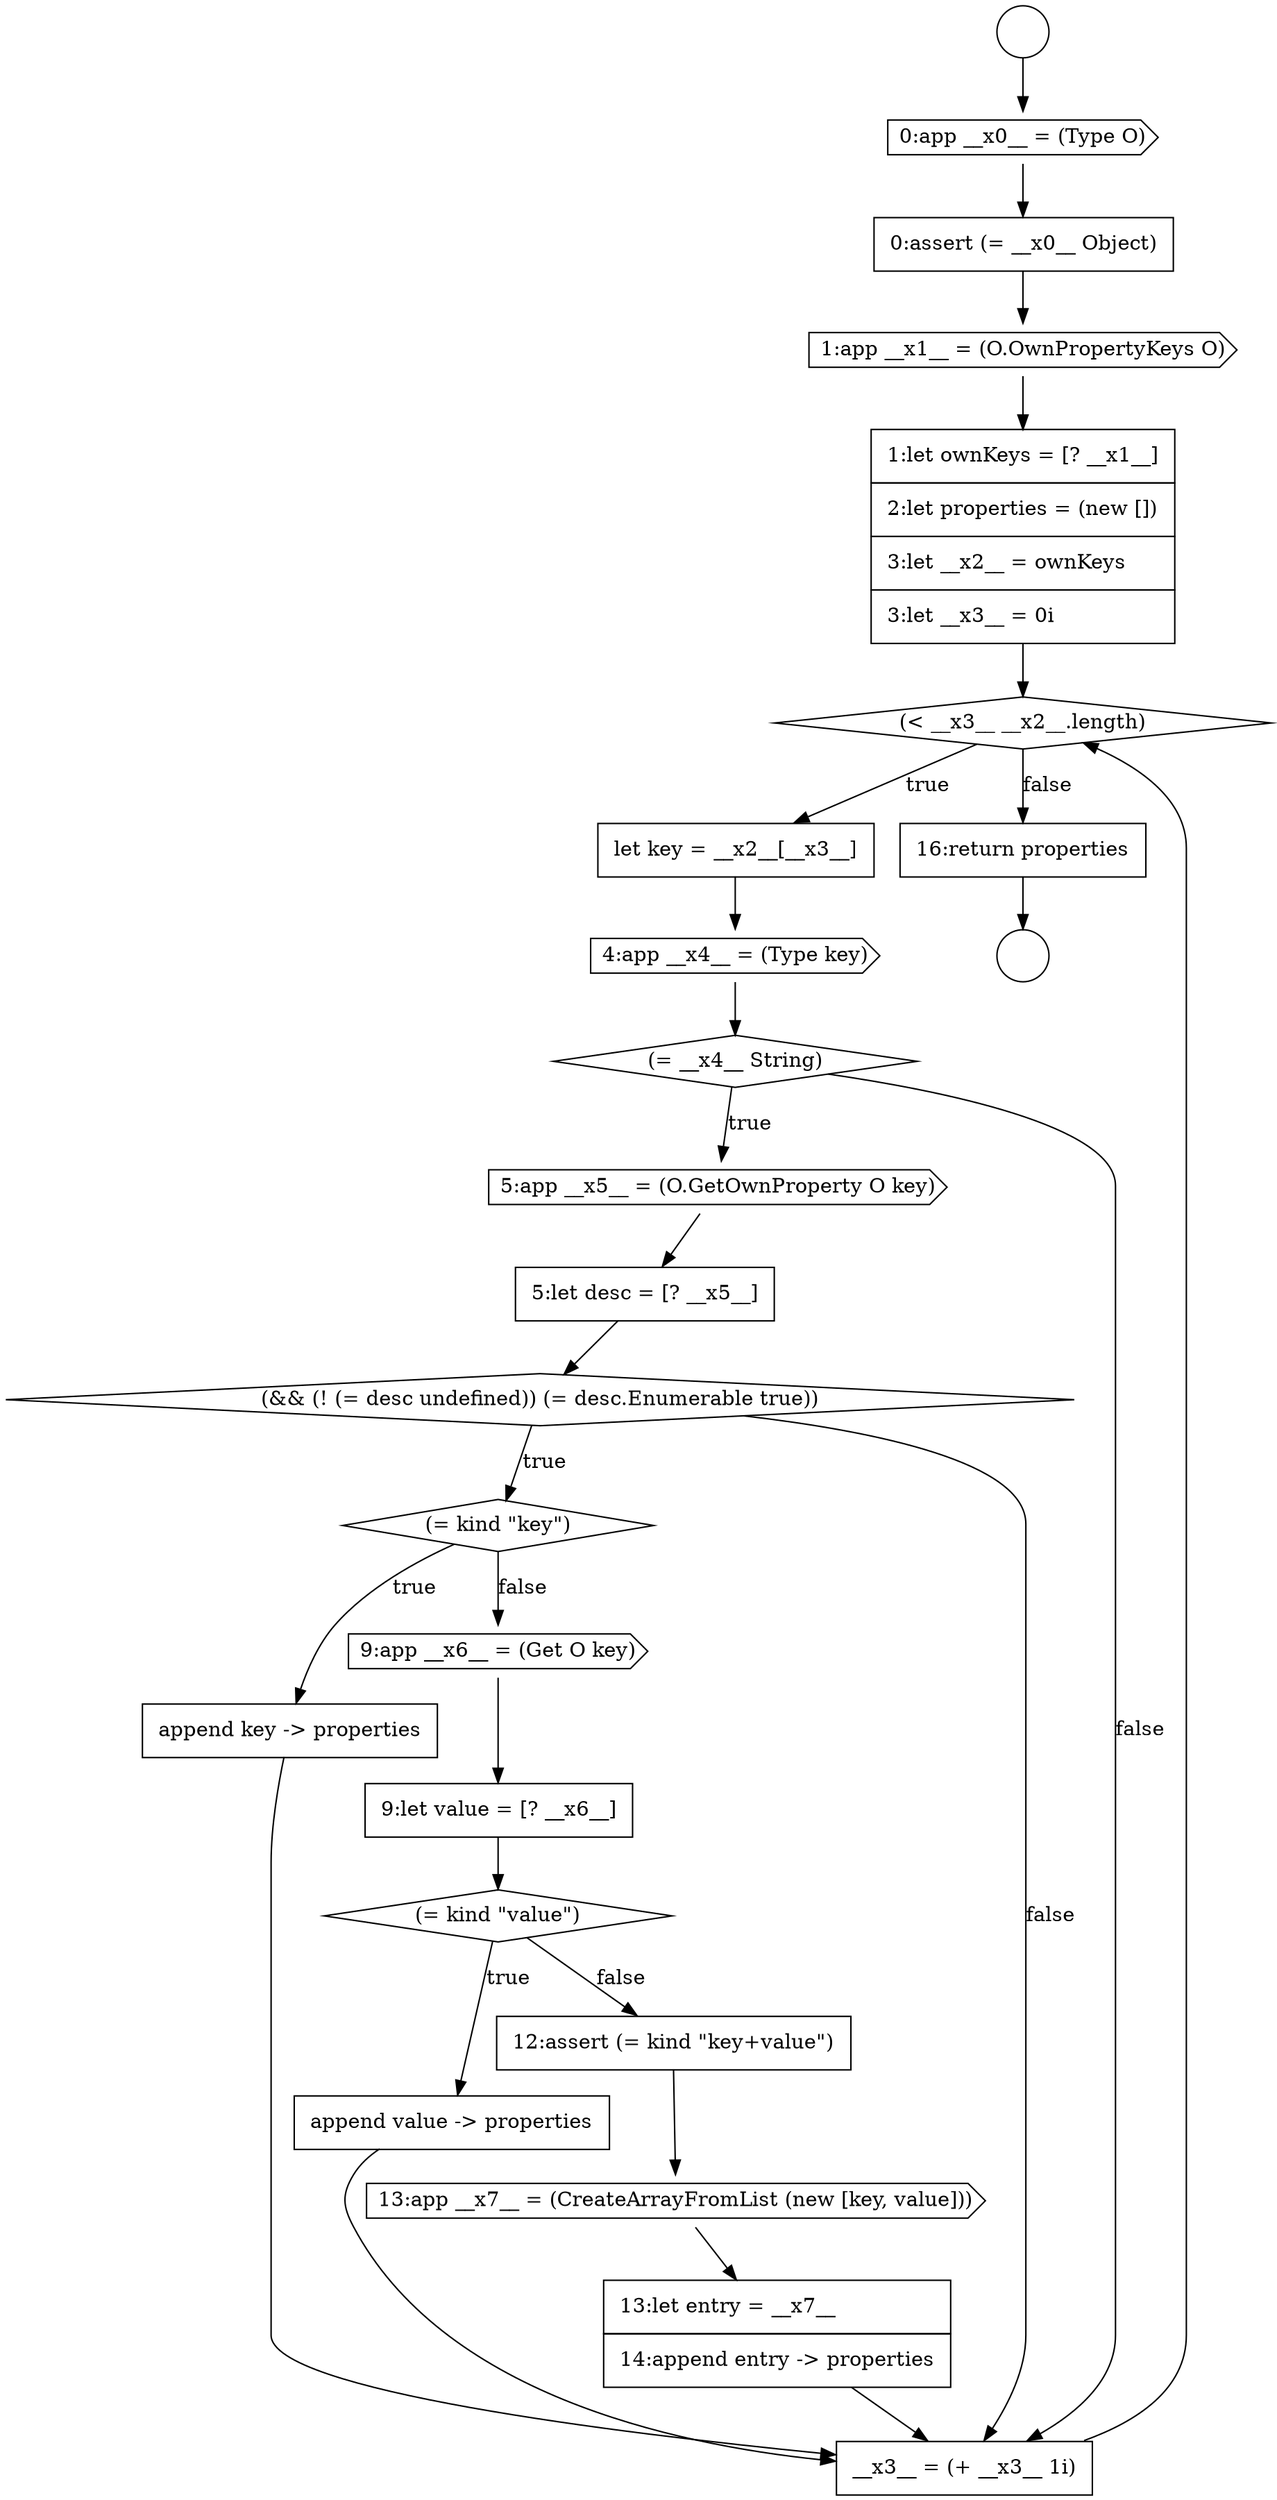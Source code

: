 digraph {
  node0 [shape=circle label=" " color="black" fillcolor="white" style=filled]
  node5 [shape=none, margin=0, label=<<font color="black">
    <table border="0" cellborder="1" cellspacing="0" cellpadding="10">
      <tr><td align="left">1:let ownKeys = [? __x1__]</td></tr>
      <tr><td align="left">2:let properties = (new [])</td></tr>
      <tr><td align="left">3:let __x2__ = ownKeys</td></tr>
      <tr><td align="left">3:let __x3__ = 0i</td></tr>
    </table>
  </font>> color="black" fillcolor="white" style=filled]
  node10 [shape=cds, label=<<font color="black">5:app __x5__ = (O.GetOwnProperty O key)</font>> color="black" fillcolor="white" style=filled]
  node14 [shape=none, margin=0, label=<<font color="black">
    <table border="0" cellborder="1" cellspacing="0" cellpadding="10">
      <tr><td align="left">append key -&gt; properties</td></tr>
    </table>
  </font>> color="black" fillcolor="white" style=filled]
  node20 [shape=cds, label=<<font color="black">13:app __x7__ = (CreateArrayFromList (new [key, value]))</font>> color="black" fillcolor="white" style=filled]
  node1 [shape=circle label=" " color="black" fillcolor="white" style=filled]
  node6 [shape=diamond, label=<<font color="black">(&lt; __x3__ __x2__.length)</font>> color="black" fillcolor="white" style=filled]
  node21 [shape=none, margin=0, label=<<font color="black">
    <table border="0" cellborder="1" cellspacing="0" cellpadding="10">
      <tr><td align="left">13:let entry = __x7__</td></tr>
      <tr><td align="left">14:append entry -&gt; properties</td></tr>
    </table>
  </font>> color="black" fillcolor="white" style=filled]
  node9 [shape=diamond, label=<<font color="black">(= __x4__ String)</font>> color="black" fillcolor="white" style=filled]
  node13 [shape=diamond, label=<<font color="black">(= kind &quot;key&quot;)</font>> color="black" fillcolor="white" style=filled]
  node2 [shape=cds, label=<<font color="black">0:app __x0__ = (Type O)</font>> color="black" fillcolor="white" style=filled]
  node17 [shape=diamond, label=<<font color="black">(= kind &quot;value&quot;)</font>> color="black" fillcolor="white" style=filled]
  node22 [shape=none, margin=0, label=<<font color="black">
    <table border="0" cellborder="1" cellspacing="0" cellpadding="10">
      <tr><td align="left">__x3__ = (+ __x3__ 1i)</td></tr>
    </table>
  </font>> color="black" fillcolor="white" style=filled]
  node12 [shape=diamond, label=<<font color="black">(&amp;&amp; (! (= desc undefined)) (= desc.Enumerable true))</font>> color="black" fillcolor="white" style=filled]
  node7 [shape=none, margin=0, label=<<font color="black">
    <table border="0" cellborder="1" cellspacing="0" cellpadding="10">
      <tr><td align="left">let key = __x2__[__x3__]</td></tr>
    </table>
  </font>> color="black" fillcolor="white" style=filled]
  node3 [shape=none, margin=0, label=<<font color="black">
    <table border="0" cellborder="1" cellspacing="0" cellpadding="10">
      <tr><td align="left">0:assert (= __x0__ Object)</td></tr>
    </table>
  </font>> color="black" fillcolor="white" style=filled]
  node18 [shape=none, margin=0, label=<<font color="black">
    <table border="0" cellborder="1" cellspacing="0" cellpadding="10">
      <tr><td align="left">append value -&gt; properties</td></tr>
    </table>
  </font>> color="black" fillcolor="white" style=filled]
  node16 [shape=none, margin=0, label=<<font color="black">
    <table border="0" cellborder="1" cellspacing="0" cellpadding="10">
      <tr><td align="left">9:let value = [? __x6__]</td></tr>
    </table>
  </font>> color="black" fillcolor="white" style=filled]
  node11 [shape=none, margin=0, label=<<font color="black">
    <table border="0" cellborder="1" cellspacing="0" cellpadding="10">
      <tr><td align="left">5:let desc = [? __x5__]</td></tr>
    </table>
  </font>> color="black" fillcolor="white" style=filled]
  node23 [shape=none, margin=0, label=<<font color="black">
    <table border="0" cellborder="1" cellspacing="0" cellpadding="10">
      <tr><td align="left">16:return properties</td></tr>
    </table>
  </font>> color="black" fillcolor="white" style=filled]
  node8 [shape=cds, label=<<font color="black">4:app __x4__ = (Type key)</font>> color="black" fillcolor="white" style=filled]
  node19 [shape=none, margin=0, label=<<font color="black">
    <table border="0" cellborder="1" cellspacing="0" cellpadding="10">
      <tr><td align="left">12:assert (= kind &quot;key+value&quot;)</td></tr>
    </table>
  </font>> color="black" fillcolor="white" style=filled]
  node4 [shape=cds, label=<<font color="black">1:app __x1__ = (O.OwnPropertyKeys O)</font>> color="black" fillcolor="white" style=filled]
  node15 [shape=cds, label=<<font color="black">9:app __x6__ = (Get O key)</font>> color="black" fillcolor="white" style=filled]
  node7 -> node8 [ color="black"]
  node13 -> node14 [label=<<font color="black">true</font>> color="black"]
  node13 -> node15 [label=<<font color="black">false</font>> color="black"]
  node11 -> node12 [ color="black"]
  node19 -> node20 [ color="black"]
  node0 -> node2 [ color="black"]
  node10 -> node11 [ color="black"]
  node4 -> node5 [ color="black"]
  node14 -> node22 [ color="black"]
  node20 -> node21 [ color="black"]
  node12 -> node13 [label=<<font color="black">true</font>> color="black"]
  node12 -> node22 [label=<<font color="black">false</font>> color="black"]
  node23 -> node1 [ color="black"]
  node16 -> node17 [ color="black"]
  node9 -> node10 [label=<<font color="black">true</font>> color="black"]
  node9 -> node22 [label=<<font color="black">false</font>> color="black"]
  node5 -> node6 [ color="black"]
  node3 -> node4 [ color="black"]
  node22 -> node6 [ color="black"]
  node2 -> node3 [ color="black"]
  node15 -> node16 [ color="black"]
  node8 -> node9 [ color="black"]
  node21 -> node22 [ color="black"]
  node18 -> node22 [ color="black"]
  node6 -> node7 [label=<<font color="black">true</font>> color="black"]
  node6 -> node23 [label=<<font color="black">false</font>> color="black"]
  node17 -> node18 [label=<<font color="black">true</font>> color="black"]
  node17 -> node19 [label=<<font color="black">false</font>> color="black"]
}
